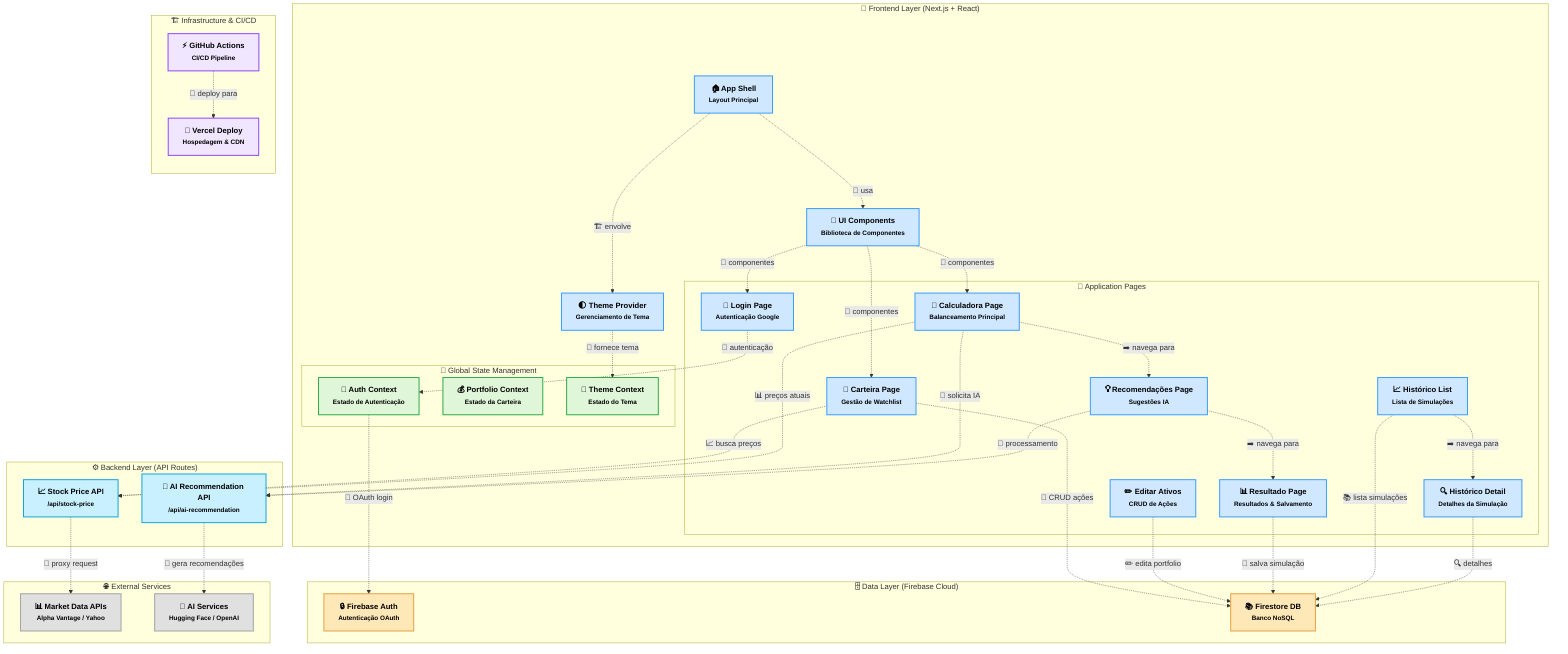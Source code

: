 %% ===============================================
%% DIAGRAMA DE ARQUITETURA - EQUILIBREINVEST
%% ===============================================
%% Orientação: Vertical (Top-Bottom) para melhor legibilidade
%% Estilos de cor devem ser controlados via arquivo de configuração externo (mermaid.config.js / mermaid-cli.json)

flowchart TB
    %% ===============================================
    %% CAMADA FRONTEND
    %% ===============================================
    subgraph "🎨 Frontend Layer (Next.js + React)"
        direction TB
        
        %% Core App Components
        AppShell["🏠 App Shell<br/><small>Layout Principal</small>"]:::ui
        ThemeProvider["🌓 Theme Provider<br/><small>Gerenciamento de Tema</small>"]:::ui
        UIComponents["🧩 UI Components<br/><small>Biblioteca de Componentes</small>"]:::ui

        %% Pages Subgraph
        subgraph "📄 Application Pages"
            direction TB
            LoginPage["🔐 Login Page<br/><small>Autenticação Google</small>"]:::ui
            CarteiraPage["💼 Carteira Page<br/><small>Gestão de Watchlist</small>"]:::ui
            CalculadoraPage["🧮 Calculadora Page<br/><small>Balanceamento Principal</small>"]:::ui
            RecomendacoesPage["💡 Recomendações Page<br/><small>Sugestões IA</small>"]:::ui
            ResultadoPage["📊 Resultado Page<br/><small>Resultados & Salvamento</small>"]:::ui
            HistoricoList["📈 Histórico List<br/><small>Lista de Simulações</small>"]:::ui
            HistoricoDetail["🔍 Histórico Detail<br/><small>Detalhes da Simulação</small>"]:::ui
            EditarAtivos["✏️ Editar Ativos<br/><small>CRUD de Ações</small>"]:::ui
        end

        %% State Management Subgraph  
        subgraph "🧠 Global State Management"
            direction TB
            AuthContext["👤 Auth Context<br/><small>Estado de Autenticação</small>"]:::service
            PortfolioContext["💰 Portfolio Context<br/><small>Estado da Carteira</small>"]:::service
            ThemeContext["🎨 Theme Context<br/><small>Estado do Tema</small>"]:::service
        end
    end

    %% ===============================================
    %% CAMADA BACKEND/API
    %% ===============================================
    subgraph "⚙️ Backend Layer (API Routes)"
        direction TB
        StockPriceAPI["📈 Stock Price API<br/><small>/api/stock-price</small>"]:::api
        AIRecAPI["🤖 AI Recommendation API<br/><small>/api/ai-recommendation</small>"]:::api
    end

    %% ===============================================
    %% CAMADA DE DADOS
    %% ===============================================
    subgraph "🗄️ Data Layer (Firebase Cloud)"
        direction TB
        FirebaseAuth["🔒 Firebase Auth<br/><small>Autenticação OAuth</small>"]:::data
        FirestoreDB["📚 Firestore DB<br/><small>Banco NoSQL</small>"]:::data
    end

    %% ===============================================
    %% SERVIÇOS EXTERNOS
    %% ===============================================
    subgraph "🌐 External Services"
        direction TB
        MarketDataAPI["📊 Market Data APIs<br/><small>Alpha Vantage / Yahoo</small>"]:::external
        AIService["🧠 AI Services<br/><small>Hugging Face / OpenAI</small>"]:::external
    end

    %% ===============================================
    %% INFRAESTRUTURA
    %% ===============================================
    subgraph "🏗️ Infrastructure & CI/CD"
        direction TB
        Vercel["🚀 Vercel Deploy<br/><small>Hospedagem & CDN</small>"]:::infra
        GitHubActions["⚡ GitHub Actions<br/><small>CI/CD Pipeline</small>"]:::infra
    end

    %% ===============================================
    %% FLUXOS DE DADOS PRINCIPAIS
    %% ===============================================
    
    %% Autenticação e Estado Global
    LoginPage -.->|"🔐 autenticação"| AuthContext
    AuthContext -.->|"📡 OAuth login"| FirebaseAuth
    ThemeProvider -.->|"🎨 fornece tema"| ThemeContext
    
    %% Gestão de Carteira
    CarteiraPage -.->|"💾 CRUD ações"| FirestoreDB
    CarteiraPage -.->|"📈 busca preços"| StockPriceAPI
    EditarAtivos -.->|"✏️ edita portfolio"| FirestoreDB
    
    %% Calculadora e Recomendações
    CalculadoraPage -.->|"🤖 solicita IA"| AIRecAPI
    CalculadoraPage -.->|"📊 preços atuais"| StockPriceAPI
    CalculadoraPage -.->|"➡️ navega para"| RecomendacoesPage
    RecomendacoesPage -.->|"🧠 processamento"| AIRecAPI
    RecomendacoesPage -.->|"➡️ navega para"| ResultadoPage
    ResultadoPage -.->|"💾 salva simulação"| FirestoreDB
    
    %% Histórico e Consultas
    HistoricoList -.->|"📚 lista simulações"| FirestoreDB
    HistoricoList -.->|"➡️ navega para"| HistoricoDetail
    HistoricoDetail -.->|"🔍 detalhes"| FirestoreDB
    
    %% APIs e Serviços Externos
    StockPriceAPI -.->|"📡 proxy request"| MarketDataAPI
    AIRecAPI -.->|"🤖 gera recomendações"| AIService
    
    %% Estrutura da Aplicação
    AppShell -.->|"🏗️ envolve"| ThemeProvider
    AppShell -.->|"🧩 usa"| UIComponents
    UIComponents -.->|"🎨 componentes"| LoginPage
    UIComponents -.->|"🎨 componentes"| CarteiraPage
    UIComponents -.->|"🎨 componentes"| CalculadoraPage
    
    %% CI/CD e Infraestrutura
    GitHubActions -.->|"🚀 deploy para"| Vercel

    %% Click Events
    click AppShell "https://github.com/rosanarezende/balanceamento-de-investimentos/blob/main/src/app/layout.tsx"
    click ThemeProvider "https://github.com/rosanarezende/balanceamento-de-investimentos/blob/main/src/components/theme-provider.tsx"
    click UIComponents "https://github.com/rosanarezende/balanceamento-de-investimentos/tree/main/src/components/ui/"
    click LoginPage "https://github.com/rosanarezende/balanceamento-de-investimentos/blob/main/src/app/login/page.tsx"
    click CalculadoraPage "https://github.com/rosanarezende/balanceamento-de-investimentos/blob/main/src/app/calculadora-balanceamento/page.tsx"
    click RecomendacoesPage "https://github.com/rosanarezende/balanceamento-de-investimentos/blob/main/src/app/calculadora-balanceamento/recomendacoes/page.tsx"
    click ResultadoPage "https://github.com/rosanarezende/balanceamento-de-investimentos/blob/main/src/app/calculadora-balanceamento/resultado/page.tsx"
    click HistoricoList "https://github.com/rosanarezende/balanceamento-de-investimentos/blob/main/src/app/historico/page.tsx"
    click HistoricoDetail "https://github.com/rosanarezende/balanceamento-de-investimentos/blob/main/src/app/historico/[id]/page.tsx"
    click EditarAtivos "https://github.com/rosanarezende/balanceamento-de-investimentos/blob/main/src/app/editar-ativos/page.tsx"
    click CarteiraPage "https://github.com/rosanarezende/balanceamento-de-investimentos/blob/main/src/app/carteira/page.tsx"
    click AuthContext "https://github.com/rosanarezende/balanceamento-de-investimentos/blob/main/src/core/state/auth-context.tsx"
    click PortfolioContext "https://github.com/rosanarezende/balanceamento-de-investimentos/blob/main/src/core/state/portfolio-context.tsx"
    click ThemeContext "https://github.com/rosanarezende/balanceamento-de-investimentos/blob/main/src/core/state/theme-context.tsx"
    click StockPriceAPI "https://github.com/rosanarezende/balanceamento-de-investimentos/blob/main/src/app/api/stock-price/route.ts"
    click AIRecAPI "https://github.com/rosanarezende/balanceamento-de-investimentos/blob/main/src/app/api/ai-recommendation/route.ts"
    click FirebaseAuth "https://github.com/rosanarezende/balanceamento-de-investimentos/blob/main/src/services/firebase/config.ts"
    click FirestoreDB "https://github.com/rosanarezende/balanceamento-de-investimentos/blob/main/src/services/firebase/firestore.ts"
    click GitHubActions "https://github.com/rosanarezende/balanceamento-de-investimentos/blob/main/.github/workflows/ci.yml"
    click Vercel "https://github.com/rosanarezende/balanceamento-de-investimentos/blob/main/next.config.mjs"

    %% ===============================================
    %% ESTILOS BASE COM CORES ESPECÍFICAS
    %% ===============================================
    classDef ui fill:#D0E8FF,stroke:#3399FF,stroke-width:2px,color:#000,font-weight:bold
    classDef service fill:#DFF7D8,stroke:#28A745,stroke-width:2px,color:#000,font-weight:bold
    classDef api fill:#C8F0FF,stroke:#0CA2DB,stroke-width:2px,color:#000,font-weight:bold
    classDef data fill:#FFE8B8,stroke:#E09F3E,stroke-width:2px,color:#000,font-weight:bold
    classDef external fill:#E0E0E0,stroke:#A0A0A0,stroke-width:2px,color:#000,font-weight:bold
    classDef infra fill:#F0E6FF,stroke:#8C41FF,stroke-width:2px,color:#000,font-weight:bold